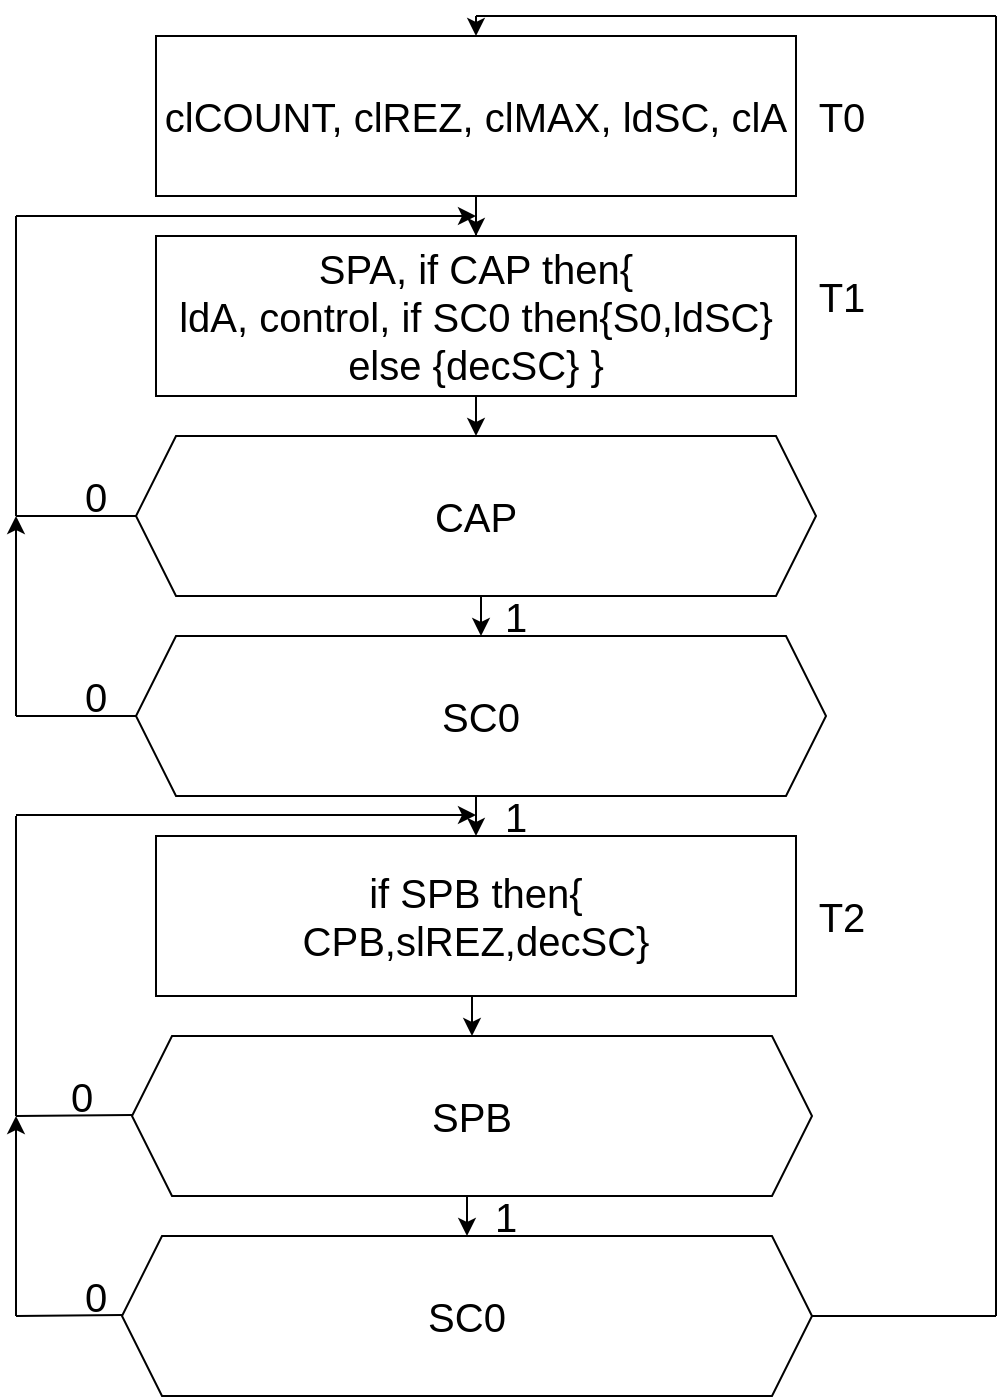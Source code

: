 <mxfile version="13.8.8" type="device"><diagram id="Ki_ujn2CuILP401pNryv" name="Page-1"><mxGraphModel dx="1422" dy="762" grid="1" gridSize="10" guides="1" tooltips="1" connect="1" arrows="1" fold="1" page="1" pageScale="1" pageWidth="850" pageHeight="1100" math="0" shadow="0"><root><mxCell id="0"/><mxCell id="1" parent="0"/><mxCell id="MteN5FLywf1zYwVkwdPw-15" style="edgeStyle=orthogonalEdgeStyle;rounded=0;orthogonalLoop=1;jettySize=auto;html=1;exitX=0.5;exitY=1;exitDx=0;exitDy=0;entryX=0.5;entryY=0;entryDx=0;entryDy=0;fontSize=20;" edge="1" parent="1" source="MteN5FLywf1zYwVkwdPw-2" target="MteN5FLywf1zYwVkwdPw-4"><mxGeometry relative="1" as="geometry"/></mxCell><mxCell id="MteN5FLywf1zYwVkwdPw-2" value="SPA, if CAP then{&lt;br&gt;ldA, control, if SC0 then{S0,ldSC} else {decSC} }" style="rounded=0;whiteSpace=wrap;html=1;fontSize=20;" vertex="1" parent="1"><mxGeometry x="270" y="120" width="320" height="80" as="geometry"/></mxCell><mxCell id="MteN5FLywf1zYwVkwdPw-17" style="edgeStyle=orthogonalEdgeStyle;rounded=0;orthogonalLoop=1;jettySize=auto;html=1;exitX=0.5;exitY=1;exitDx=0;exitDy=0;fontSize=20;" edge="1" parent="1" source="MteN5FLywf1zYwVkwdPw-3"><mxGeometry relative="1" as="geometry"><mxPoint x="430" y="120" as="targetPoint"/></mxGeometry></mxCell><mxCell id="MteN5FLywf1zYwVkwdPw-3" value="clCOUNT, clREZ, clMAX, ldSC, clA" style="rounded=0;whiteSpace=wrap;html=1;fontSize=20;" vertex="1" parent="1"><mxGeometry x="270" y="20" width="320" height="80" as="geometry"/></mxCell><mxCell id="MteN5FLywf1zYwVkwdPw-23" style="edgeStyle=orthogonalEdgeStyle;rounded=0;orthogonalLoop=1;jettySize=auto;html=1;exitX=0.5;exitY=1;exitDx=0;exitDy=0;entryX=0.5;entryY=0;entryDx=0;entryDy=0;fontSize=20;" edge="1" parent="1" source="MteN5FLywf1zYwVkwdPw-4" target="MteN5FLywf1zYwVkwdPw-5"><mxGeometry relative="1" as="geometry"/></mxCell><mxCell id="MteN5FLywf1zYwVkwdPw-4" value="CAP" style="shape=hexagon;perimeter=hexagonPerimeter2;whiteSpace=wrap;html=1;fixedSize=1;fontSize=20;" vertex="1" parent="1"><mxGeometry x="260" y="220" width="340" height="80" as="geometry"/></mxCell><mxCell id="MteN5FLywf1zYwVkwdPw-18" style="edgeStyle=orthogonalEdgeStyle;rounded=0;orthogonalLoop=1;jettySize=auto;html=1;exitX=0.5;exitY=1;exitDx=0;exitDy=0;entryX=0.5;entryY=0;entryDx=0;entryDy=0;fontSize=20;" edge="1" parent="1" source="MteN5FLywf1zYwVkwdPw-5" target="MteN5FLywf1zYwVkwdPw-6"><mxGeometry relative="1" as="geometry"/></mxCell><mxCell id="MteN5FLywf1zYwVkwdPw-5" value="SC0" style="shape=hexagon;perimeter=hexagonPerimeter2;whiteSpace=wrap;html=1;fixedSize=1;fontSize=20;" vertex="1" parent="1"><mxGeometry x="260" y="320" width="345" height="80" as="geometry"/></mxCell><mxCell id="MteN5FLywf1zYwVkwdPw-22" style="edgeStyle=orthogonalEdgeStyle;rounded=0;orthogonalLoop=1;jettySize=auto;html=1;exitX=0.5;exitY=1;exitDx=0;exitDy=0;entryX=0.5;entryY=0;entryDx=0;entryDy=0;fontSize=20;" edge="1" parent="1" source="MteN5FLywf1zYwVkwdPw-6" target="MteN5FLywf1zYwVkwdPw-7"><mxGeometry relative="1" as="geometry"/></mxCell><mxCell id="MteN5FLywf1zYwVkwdPw-6" value="if SPB then{&lt;br&gt;CPB,slREZ,decSC}" style="rounded=0;whiteSpace=wrap;html=1;fontSize=20;" vertex="1" parent="1"><mxGeometry x="270" y="420" width="320" height="80" as="geometry"/></mxCell><mxCell id="MteN5FLywf1zYwVkwdPw-20" style="edgeStyle=orthogonalEdgeStyle;rounded=0;orthogonalLoop=1;jettySize=auto;html=1;exitX=0.5;exitY=1;exitDx=0;exitDy=0;entryX=0.5;entryY=0;entryDx=0;entryDy=0;fontSize=20;" edge="1" parent="1" source="MteN5FLywf1zYwVkwdPw-7" target="MteN5FLywf1zYwVkwdPw-8"><mxGeometry relative="1" as="geometry"/></mxCell><mxCell id="MteN5FLywf1zYwVkwdPw-7" value="SPB" style="shape=hexagon;perimeter=hexagonPerimeter2;whiteSpace=wrap;html=1;fixedSize=1;fontSize=20;" vertex="1" parent="1"><mxGeometry x="258" y="520" width="340" height="80" as="geometry"/></mxCell><mxCell id="MteN5FLywf1zYwVkwdPw-8" value="SC0" style="shape=hexagon;perimeter=hexagonPerimeter2;whiteSpace=wrap;html=1;fixedSize=1;fontSize=20;" vertex="1" parent="1"><mxGeometry x="253" y="620" width="345" height="80" as="geometry"/></mxCell><mxCell id="MteN5FLywf1zYwVkwdPw-10" value="" style="endArrow=none;html=1;fontSize=20;" edge="1" parent="1" source="MteN5FLywf1zYwVkwdPw-2"><mxGeometry width="50" height="50" relative="1" as="geometry"><mxPoint x="380" y="150" as="sourcePoint"/><mxPoint x="430" y="100" as="targetPoint"/></mxGeometry></mxCell><mxCell id="MteN5FLywf1zYwVkwdPw-11" value="T0" style="text;html=1;strokeColor=none;fillColor=none;align=center;verticalAlign=middle;whiteSpace=wrap;rounded=0;fontSize=20;" vertex="1" parent="1"><mxGeometry x="593" y="50" width="40" height="20" as="geometry"/></mxCell><mxCell id="MteN5FLywf1zYwVkwdPw-12" value="T1" style="text;html=1;strokeColor=none;fillColor=none;align=center;verticalAlign=middle;whiteSpace=wrap;rounded=0;fontSize=20;" vertex="1" parent="1"><mxGeometry x="593" y="140" width="40" height="20" as="geometry"/></mxCell><mxCell id="MteN5FLywf1zYwVkwdPw-13" value="T2" style="text;html=1;strokeColor=none;fillColor=none;align=center;verticalAlign=middle;whiteSpace=wrap;rounded=0;fontSize=20;" vertex="1" parent="1"><mxGeometry x="593" y="450" width="40" height="20" as="geometry"/></mxCell><mxCell id="MteN5FLywf1zYwVkwdPw-24" value="1" style="text;html=1;strokeColor=none;fillColor=none;align=center;verticalAlign=middle;whiteSpace=wrap;rounded=0;fontSize=20;" vertex="1" parent="1"><mxGeometry x="430" y="300" width="40" height="20" as="geometry"/></mxCell><mxCell id="MteN5FLywf1zYwVkwdPw-25" value="1" style="text;html=1;strokeColor=none;fillColor=none;align=center;verticalAlign=middle;whiteSpace=wrap;rounded=0;fontSize=20;" vertex="1" parent="1"><mxGeometry x="430" y="400" width="40" height="20" as="geometry"/></mxCell><mxCell id="MteN5FLywf1zYwVkwdPw-26" value="1" style="text;html=1;strokeColor=none;fillColor=none;align=center;verticalAlign=middle;whiteSpace=wrap;rounded=0;fontSize=20;" vertex="1" parent="1"><mxGeometry x="425" y="600" width="40" height="20" as="geometry"/></mxCell><mxCell id="MteN5FLywf1zYwVkwdPw-27" value="" style="endArrow=none;html=1;fontSize=20;" edge="1" parent="1"><mxGeometry width="50" height="50" relative="1" as="geometry"><mxPoint x="200" y="260" as="sourcePoint"/><mxPoint x="260" y="260" as="targetPoint"/></mxGeometry></mxCell><mxCell id="MteN5FLywf1zYwVkwdPw-28" value="" style="endArrow=none;html=1;fontSize=20;" edge="1" parent="1"><mxGeometry width="50" height="50" relative="1" as="geometry"><mxPoint x="200" y="260" as="sourcePoint"/><mxPoint x="200" y="110" as="targetPoint"/></mxGeometry></mxCell><mxCell id="MteN5FLywf1zYwVkwdPw-29" value="" style="endArrow=classic;html=1;fontSize=20;" edge="1" parent="1"><mxGeometry width="50" height="50" relative="1" as="geometry"><mxPoint x="200" y="110" as="sourcePoint"/><mxPoint x="430" y="110" as="targetPoint"/></mxGeometry></mxCell><mxCell id="MteN5FLywf1zYwVkwdPw-30" value="0" style="text;html=1;strokeColor=none;fillColor=none;align=center;verticalAlign=middle;whiteSpace=wrap;rounded=0;fontSize=20;" vertex="1" parent="1"><mxGeometry x="220" y="240" width="40" height="20" as="geometry"/></mxCell><mxCell id="MteN5FLywf1zYwVkwdPw-31" value="" style="endArrow=none;html=1;fontSize=20;" edge="1" parent="1"><mxGeometry width="50" height="50" relative="1" as="geometry"><mxPoint x="200" y="360" as="sourcePoint"/><mxPoint x="260" y="360" as="targetPoint"/></mxGeometry></mxCell><mxCell id="MteN5FLywf1zYwVkwdPw-32" value="" style="endArrow=classic;html=1;fontSize=20;" edge="1" parent="1"><mxGeometry width="50" height="50" relative="1" as="geometry"><mxPoint x="200" y="360" as="sourcePoint"/><mxPoint x="200" y="260" as="targetPoint"/></mxGeometry></mxCell><mxCell id="MteN5FLywf1zYwVkwdPw-33" value="0" style="text;html=1;strokeColor=none;fillColor=none;align=center;verticalAlign=middle;whiteSpace=wrap;rounded=0;fontSize=20;" vertex="1" parent="1"><mxGeometry x="220" y="340" width="40" height="20" as="geometry"/></mxCell><mxCell id="MteN5FLywf1zYwVkwdPw-35" value="" style="endArrow=none;html=1;fontSize=20;" edge="1" parent="1"><mxGeometry width="50" height="50" relative="1" as="geometry"><mxPoint x="200" y="560" as="sourcePoint"/><mxPoint x="258" y="559.5" as="targetPoint"/></mxGeometry></mxCell><mxCell id="MteN5FLywf1zYwVkwdPw-36" value="" style="endArrow=none;html=1;fontSize=20;" edge="1" parent="1"><mxGeometry width="50" height="50" relative="1" as="geometry"><mxPoint x="200" y="560" as="sourcePoint"/><mxPoint x="200" y="410" as="targetPoint"/></mxGeometry></mxCell><mxCell id="MteN5FLywf1zYwVkwdPw-37" value="" style="endArrow=classic;html=1;fontSize=20;" edge="1" parent="1"><mxGeometry width="50" height="50" relative="1" as="geometry"><mxPoint x="200" y="409.5" as="sourcePoint"/><mxPoint x="430" y="409.5" as="targetPoint"/></mxGeometry></mxCell><mxCell id="MteN5FLywf1zYwVkwdPw-38" value="0" style="text;html=1;strokeColor=none;fillColor=none;align=center;verticalAlign=middle;whiteSpace=wrap;rounded=0;fontSize=20;" vertex="1" parent="1"><mxGeometry x="213" y="540" width="40" height="20" as="geometry"/></mxCell><mxCell id="MteN5FLywf1zYwVkwdPw-39" value="" style="endArrow=none;html=1;fontSize=20;" edge="1" parent="1"><mxGeometry width="50" height="50" relative="1" as="geometry"><mxPoint x="200" y="660" as="sourcePoint"/><mxPoint x="253" y="659.5" as="targetPoint"/></mxGeometry></mxCell><mxCell id="MteN5FLywf1zYwVkwdPw-40" value="" style="endArrow=classic;html=1;fontSize=20;" edge="1" parent="1"><mxGeometry width="50" height="50" relative="1" as="geometry"><mxPoint x="200" y="660" as="sourcePoint"/><mxPoint x="200" y="560" as="targetPoint"/></mxGeometry></mxCell><mxCell id="MteN5FLywf1zYwVkwdPw-41" value="0" style="text;html=1;strokeColor=none;fillColor=none;align=center;verticalAlign=middle;whiteSpace=wrap;rounded=0;fontSize=20;" vertex="1" parent="1"><mxGeometry x="220" y="640" width="40" height="20" as="geometry"/></mxCell><mxCell id="MteN5FLywf1zYwVkwdPw-42" value="" style="endArrow=none;html=1;fontSize=20;" edge="1" parent="1"><mxGeometry width="50" height="50" relative="1" as="geometry"><mxPoint x="598" y="660" as="sourcePoint"/><mxPoint x="690" y="660" as="targetPoint"/></mxGeometry></mxCell><mxCell id="MteN5FLywf1zYwVkwdPw-44" value="" style="endArrow=none;html=1;fontSize=20;" edge="1" parent="1"><mxGeometry width="50" height="50" relative="1" as="geometry"><mxPoint x="690" y="660" as="sourcePoint"/><mxPoint x="690" y="10" as="targetPoint"/></mxGeometry></mxCell><mxCell id="MteN5FLywf1zYwVkwdPw-45" value="" style="endArrow=none;html=1;fontSize=20;" edge="1" parent="1"><mxGeometry width="50" height="50" relative="1" as="geometry"><mxPoint x="430" y="10" as="sourcePoint"/><mxPoint x="690" y="10" as="targetPoint"/></mxGeometry></mxCell><mxCell id="MteN5FLywf1zYwVkwdPw-46" value="" style="endArrow=classic;html=1;fontSize=20;entryX=0.5;entryY=0;entryDx=0;entryDy=0;" edge="1" parent="1" target="MteN5FLywf1zYwVkwdPw-3"><mxGeometry width="50" height="50" relative="1" as="geometry"><mxPoint x="430" y="10" as="sourcePoint"/><mxPoint x="480" y="-40" as="targetPoint"/></mxGeometry></mxCell></root></mxGraphModel></diagram></mxfile>